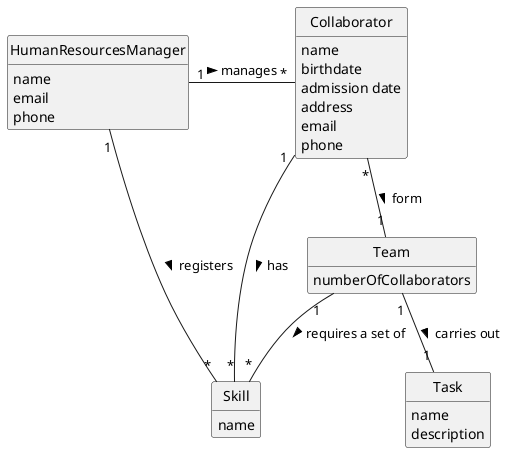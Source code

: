 @startuml
skinparam monochrome true
skinparam packageStyle rectangle
skinparam shadowing false

skinparam classAttributeIconSize 0

hide circle
hide methods

class HumanResourcesManager {
    name
    email
    phone
}

class Collaborator {
    name
    birthdate
    admission date
    address
    email
    phone
}

class Skill {
    name
}

class Team {
    numberOfCollaborators
}

class Task {
    name
    description
}

HumanResourcesManager "1" - "*" Collaborator : manages >
HumanResourcesManager "1" -- "*" Skill : registers >
Collaborator "1" -- "*" Skill : has >
Team "1" -- "1" Task : carries out >
Team "1" -- "*" Skill : requires a set of >
Collaborator "*" -- "1" Team : form >

@enduml
